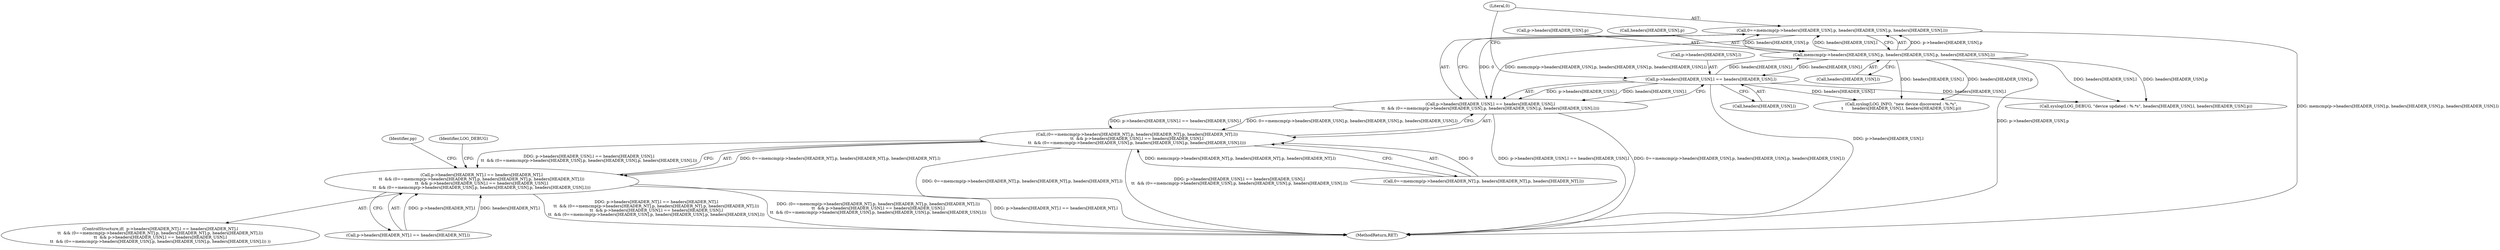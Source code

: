 digraph "0_miniupnp_cd506a67e174a45c6a202eff182a712955ed6d6f@API" {
"1000175" [label="(Call,0==memcmp(p->headers[HEADER_USN].p, headers[HEADER_USN].p, headers[HEADER_USN].l))"];
"1000177" [label="(Call,memcmp(p->headers[HEADER_USN].p, headers[HEADER_USN].p, headers[HEADER_USN].l))"];
"1000162" [label="(Call,p->headers[HEADER_USN].l == headers[HEADER_USN].l)"];
"1000161" [label="(Call,p->headers[HEADER_USN].l == headers[HEADER_USN].l\n\t\t  && (0==memcmp(p->headers[HEADER_USN].p, headers[HEADER_USN].p, headers[HEADER_USN].l)))"];
"1000140" [label="(Call,(0==memcmp(p->headers[HEADER_NT].p, headers[HEADER_NT].p, headers[HEADER_NT].l))\n\t\t  && p->headers[HEADER_USN].l == headers[HEADER_USN].l\n\t\t  && (0==memcmp(p->headers[HEADER_USN].p, headers[HEADER_USN].p, headers[HEADER_USN].l)))"];
"1000126" [label="(Call,p->headers[HEADER_NT].l == headers[HEADER_NT].l\n\t\t  && (0==memcmp(p->headers[HEADER_NT].p, headers[HEADER_NT].p, headers[HEADER_NT].l))\n\t\t  && p->headers[HEADER_USN].l == headers[HEADER_USN].l\n\t\t  && (0==memcmp(p->headers[HEADER_USN].p, headers[HEADER_USN].p, headers[HEADER_USN].l)))"];
"1000320" [label="(Call,syslog(LOG_INFO, \"new device discovered : %.*s\",\n\t       headers[HEADER_USN].l, headers[HEADER_USN].p))"];
"1000444" [label="(MethodReturn,RET)"];
"1000197" [label="(Identifier,LOG_DEBUG)"];
"1000178" [label="(Call,p->headers[HEADER_USN].p)"];
"1000176" [label="(Literal,0)"];
"1000175" [label="(Call,0==memcmp(p->headers[HEADER_USN].p, headers[HEADER_USN].p, headers[HEADER_USN].l))"];
"1000170" [label="(Call,headers[HEADER_USN].l)"];
"1000126" [label="(Call,p->headers[HEADER_NT].l == headers[HEADER_NT].l\n\t\t  && (0==memcmp(p->headers[HEADER_NT].p, headers[HEADER_NT].p, headers[HEADER_NT].l))\n\t\t  && p->headers[HEADER_USN].l == headers[HEADER_USN].l\n\t\t  && (0==memcmp(p->headers[HEADER_USN].p, headers[HEADER_USN].p, headers[HEADER_USN].l)))"];
"1000196" [label="(Call,syslog(LOG_DEBUG, \"device updated : %.*s\", headers[HEADER_USN].l, headers[HEADER_USN].p))"];
"1000162" [label="(Call,p->headers[HEADER_USN].l == headers[HEADER_USN].l)"];
"1000140" [label="(Call,(0==memcmp(p->headers[HEADER_NT].p, headers[HEADER_NT].p, headers[HEADER_NT].l))\n\t\t  && p->headers[HEADER_USN].l == headers[HEADER_USN].l\n\t\t  && (0==memcmp(p->headers[HEADER_USN].p, headers[HEADER_USN].p, headers[HEADER_USN].l)))"];
"1000141" [label="(Call,0==memcmp(p->headers[HEADER_NT].p, headers[HEADER_NT].p, headers[HEADER_NT].l))"];
"1000125" [label="(ControlStructure,if(  p->headers[HEADER_NT].l == headers[HEADER_NT].l\n\t\t  && (0==memcmp(p->headers[HEADER_NT].p, headers[HEADER_NT].p, headers[HEADER_NT].l))\n\t\t  && p->headers[HEADER_USN].l == headers[HEADER_USN].l\n\t\t  && (0==memcmp(p->headers[HEADER_USN].p, headers[HEADER_USN].p, headers[HEADER_USN].l)) ))"];
"1000127" [label="(Call,p->headers[HEADER_NT].l == headers[HEADER_NT].l)"];
"1000190" [label="(Call,headers[HEADER_USN].l)"];
"1000161" [label="(Call,p->headers[HEADER_USN].l == headers[HEADER_USN].l\n\t\t  && (0==memcmp(p->headers[HEADER_USN].p, headers[HEADER_USN].p, headers[HEADER_USN].l)))"];
"1000185" [label="(Call,headers[HEADER_USN].p)"];
"1000163" [label="(Call,p->headers[HEADER_USN].l)"];
"1000311" [label="(Identifier,pp)"];
"1000177" [label="(Call,memcmp(p->headers[HEADER_USN].p, headers[HEADER_USN].p, headers[HEADER_USN].l))"];
"1000175" -> "1000161"  [label="AST: "];
"1000175" -> "1000177"  [label="CFG: "];
"1000176" -> "1000175"  [label="AST: "];
"1000177" -> "1000175"  [label="AST: "];
"1000161" -> "1000175"  [label="CFG: "];
"1000175" -> "1000444"  [label="DDG: memcmp(p->headers[HEADER_USN].p, headers[HEADER_USN].p, headers[HEADER_USN].l)"];
"1000175" -> "1000161"  [label="DDG: 0"];
"1000175" -> "1000161"  [label="DDG: memcmp(p->headers[HEADER_USN].p, headers[HEADER_USN].p, headers[HEADER_USN].l)"];
"1000177" -> "1000175"  [label="DDG: p->headers[HEADER_USN].p"];
"1000177" -> "1000175"  [label="DDG: headers[HEADER_USN].p"];
"1000177" -> "1000175"  [label="DDG: headers[HEADER_USN].l"];
"1000177" -> "1000190"  [label="CFG: "];
"1000178" -> "1000177"  [label="AST: "];
"1000185" -> "1000177"  [label="AST: "];
"1000190" -> "1000177"  [label="AST: "];
"1000177" -> "1000444"  [label="DDG: p->headers[HEADER_USN].p"];
"1000177" -> "1000162"  [label="DDG: headers[HEADER_USN].l"];
"1000162" -> "1000177"  [label="DDG: headers[HEADER_USN].l"];
"1000177" -> "1000196"  [label="DDG: headers[HEADER_USN].l"];
"1000177" -> "1000196"  [label="DDG: headers[HEADER_USN].p"];
"1000177" -> "1000320"  [label="DDG: headers[HEADER_USN].l"];
"1000177" -> "1000320"  [label="DDG: headers[HEADER_USN].p"];
"1000162" -> "1000161"  [label="AST: "];
"1000162" -> "1000170"  [label="CFG: "];
"1000163" -> "1000162"  [label="AST: "];
"1000170" -> "1000162"  [label="AST: "];
"1000176" -> "1000162"  [label="CFG: "];
"1000161" -> "1000162"  [label="CFG: "];
"1000162" -> "1000444"  [label="DDG: p->headers[HEADER_USN].l"];
"1000162" -> "1000161"  [label="DDG: p->headers[HEADER_USN].l"];
"1000162" -> "1000161"  [label="DDG: headers[HEADER_USN].l"];
"1000162" -> "1000196"  [label="DDG: headers[HEADER_USN].l"];
"1000162" -> "1000320"  [label="DDG: headers[HEADER_USN].l"];
"1000161" -> "1000140"  [label="AST: "];
"1000140" -> "1000161"  [label="CFG: "];
"1000161" -> "1000444"  [label="DDG: p->headers[HEADER_USN].l == headers[HEADER_USN].l"];
"1000161" -> "1000444"  [label="DDG: 0==memcmp(p->headers[HEADER_USN].p, headers[HEADER_USN].p, headers[HEADER_USN].l)"];
"1000161" -> "1000140"  [label="DDG: p->headers[HEADER_USN].l == headers[HEADER_USN].l"];
"1000161" -> "1000140"  [label="DDG: 0==memcmp(p->headers[HEADER_USN].p, headers[HEADER_USN].p, headers[HEADER_USN].l)"];
"1000140" -> "1000126"  [label="AST: "];
"1000140" -> "1000141"  [label="CFG: "];
"1000141" -> "1000140"  [label="AST: "];
"1000126" -> "1000140"  [label="CFG: "];
"1000140" -> "1000444"  [label="DDG: 0==memcmp(p->headers[HEADER_NT].p, headers[HEADER_NT].p, headers[HEADER_NT].l)"];
"1000140" -> "1000444"  [label="DDG: p->headers[HEADER_USN].l == headers[HEADER_USN].l\n\t\t  && (0==memcmp(p->headers[HEADER_USN].p, headers[HEADER_USN].p, headers[HEADER_USN].l))"];
"1000140" -> "1000126"  [label="DDG: 0==memcmp(p->headers[HEADER_NT].p, headers[HEADER_NT].p, headers[HEADER_NT].l)"];
"1000140" -> "1000126"  [label="DDG: p->headers[HEADER_USN].l == headers[HEADER_USN].l\n\t\t  && (0==memcmp(p->headers[HEADER_USN].p, headers[HEADER_USN].p, headers[HEADER_USN].l))"];
"1000141" -> "1000140"  [label="DDG: 0"];
"1000141" -> "1000140"  [label="DDG: memcmp(p->headers[HEADER_NT].p, headers[HEADER_NT].p, headers[HEADER_NT].l)"];
"1000126" -> "1000125"  [label="AST: "];
"1000126" -> "1000127"  [label="CFG: "];
"1000127" -> "1000126"  [label="AST: "];
"1000197" -> "1000126"  [label="CFG: "];
"1000311" -> "1000126"  [label="CFG: "];
"1000126" -> "1000444"  [label="DDG: p->headers[HEADER_NT].l == headers[HEADER_NT].l"];
"1000126" -> "1000444"  [label="DDG: p->headers[HEADER_NT].l == headers[HEADER_NT].l\n\t\t  && (0==memcmp(p->headers[HEADER_NT].p, headers[HEADER_NT].p, headers[HEADER_NT].l))\n\t\t  && p->headers[HEADER_USN].l == headers[HEADER_USN].l\n\t\t  && (0==memcmp(p->headers[HEADER_USN].p, headers[HEADER_USN].p, headers[HEADER_USN].l))"];
"1000126" -> "1000444"  [label="DDG: (0==memcmp(p->headers[HEADER_NT].p, headers[HEADER_NT].p, headers[HEADER_NT].l))\n\t\t  && p->headers[HEADER_USN].l == headers[HEADER_USN].l\n\t\t  && (0==memcmp(p->headers[HEADER_USN].p, headers[HEADER_USN].p, headers[HEADER_USN].l))"];
"1000127" -> "1000126"  [label="DDG: p->headers[HEADER_NT].l"];
"1000127" -> "1000126"  [label="DDG: headers[HEADER_NT].l"];
}
